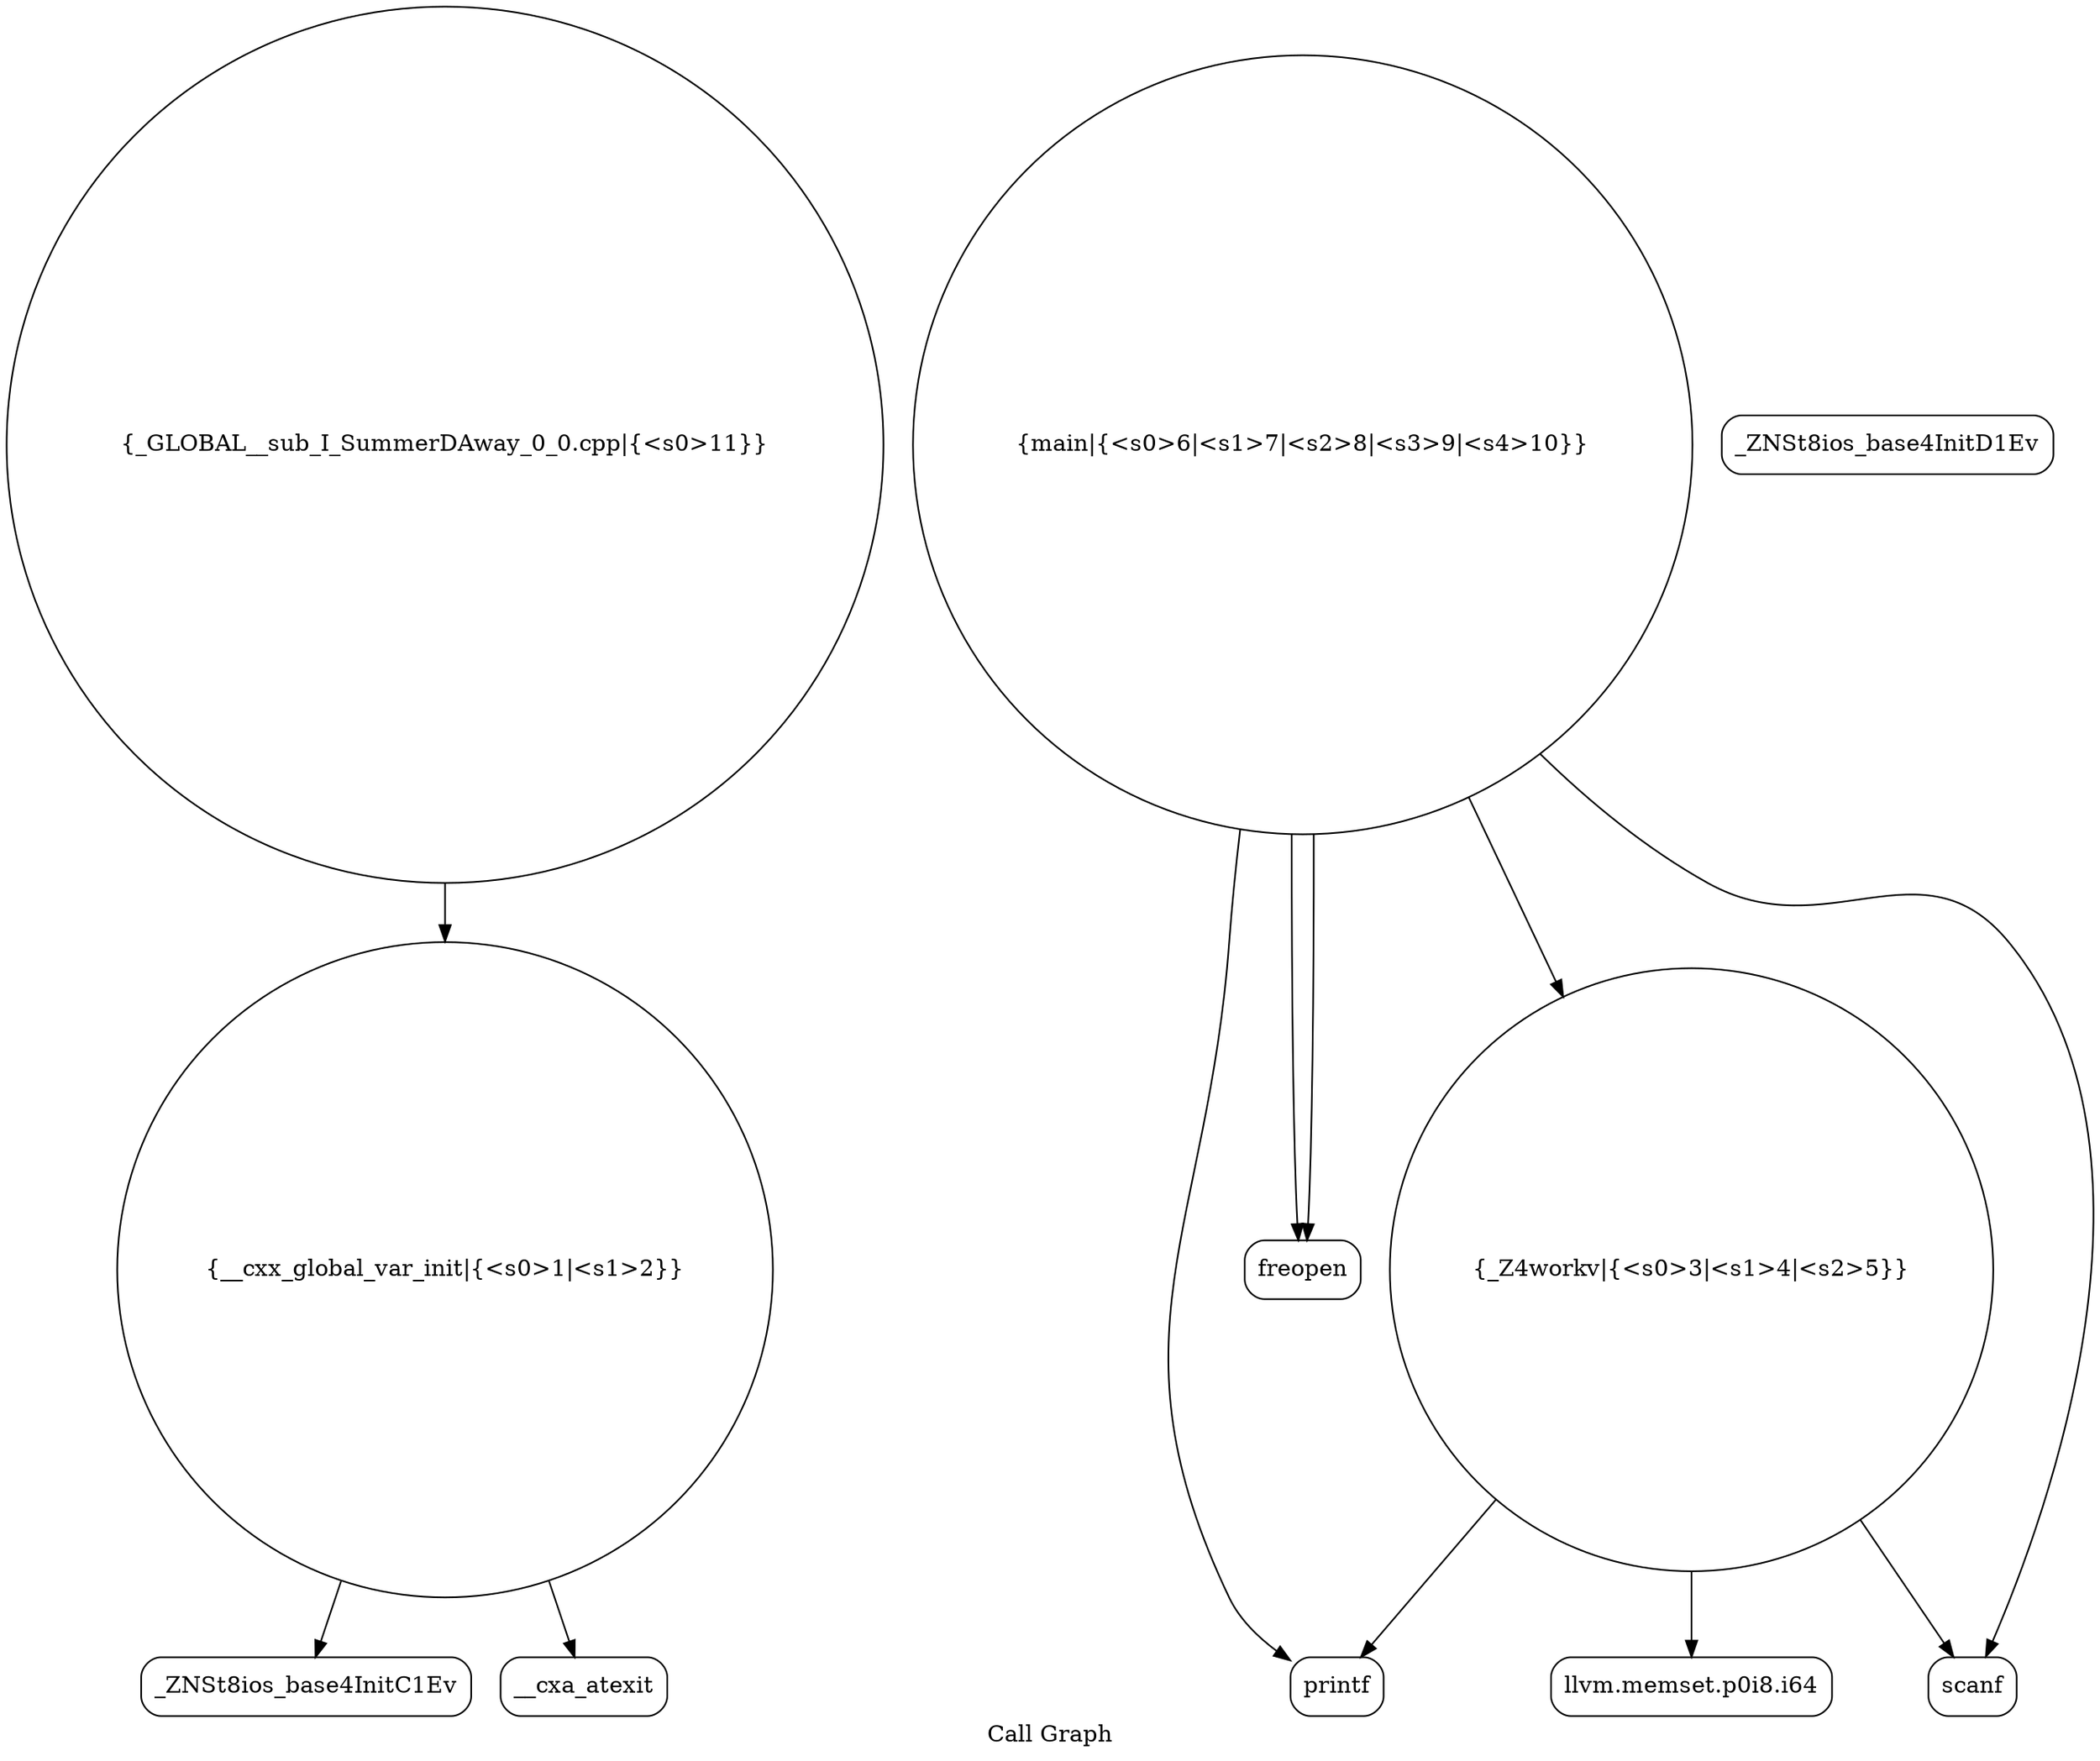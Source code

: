 digraph "Call Graph" {
	label="Call Graph";

	Node0x5602db5de970 [shape=record,shape=circle,label="{__cxx_global_var_init|{<s0>1|<s1>2}}"];
	Node0x5602db5de970:s0 -> Node0x5602db5dee00[color=black];
	Node0x5602db5de970:s1 -> Node0x5602db5def00[color=black];
	Node0x5602db5df100 [shape=record,shape=Mrecord,label="{printf}"];
	Node0x5602db5dee80 [shape=record,shape=Mrecord,label="{_ZNSt8ios_base4InitD1Ev}"];
	Node0x5602db5df200 [shape=record,shape=Mrecord,label="{freopen}"];
	Node0x5602db5def80 [shape=record,shape=circle,label="{_Z4workv|{<s0>3|<s1>4|<s2>5}}"];
	Node0x5602db5def80:s0 -> Node0x5602db5df000[color=black];
	Node0x5602db5def80:s1 -> Node0x5602db5df080[color=black];
	Node0x5602db5def80:s2 -> Node0x5602db5df100[color=black];
	Node0x5602db5df080 [shape=record,shape=Mrecord,label="{llvm.memset.p0i8.i64}"];
	Node0x5602db5dee00 [shape=record,shape=Mrecord,label="{_ZNSt8ios_base4InitC1Ev}"];
	Node0x5602db5df180 [shape=record,shape=circle,label="{main|{<s0>6|<s1>7|<s2>8|<s3>9|<s4>10}}"];
	Node0x5602db5df180:s0 -> Node0x5602db5df200[color=black];
	Node0x5602db5df180:s1 -> Node0x5602db5df200[color=black];
	Node0x5602db5df180:s2 -> Node0x5602db5df000[color=black];
	Node0x5602db5df180:s3 -> Node0x5602db5df100[color=black];
	Node0x5602db5df180:s4 -> Node0x5602db5def80[color=black];
	Node0x5602db5def00 [shape=record,shape=Mrecord,label="{__cxa_atexit}"];
	Node0x5602db5df280 [shape=record,shape=circle,label="{_GLOBAL__sub_I_SummerDAway_0_0.cpp|{<s0>11}}"];
	Node0x5602db5df280:s0 -> Node0x5602db5de970[color=black];
	Node0x5602db5df000 [shape=record,shape=Mrecord,label="{scanf}"];
}
